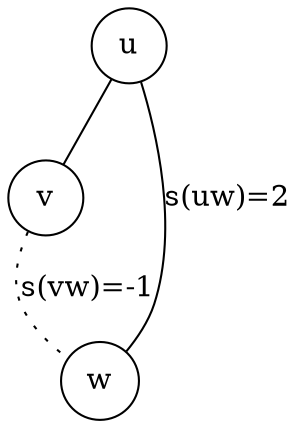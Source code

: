 graph g{

u [shape=circle];
v [shape=circle];
w [shape=circle];

u -- v;
u -- w [label = "s(uw)=2"];
v -- w [label = "s(vw)=-1", style = dotted];
}